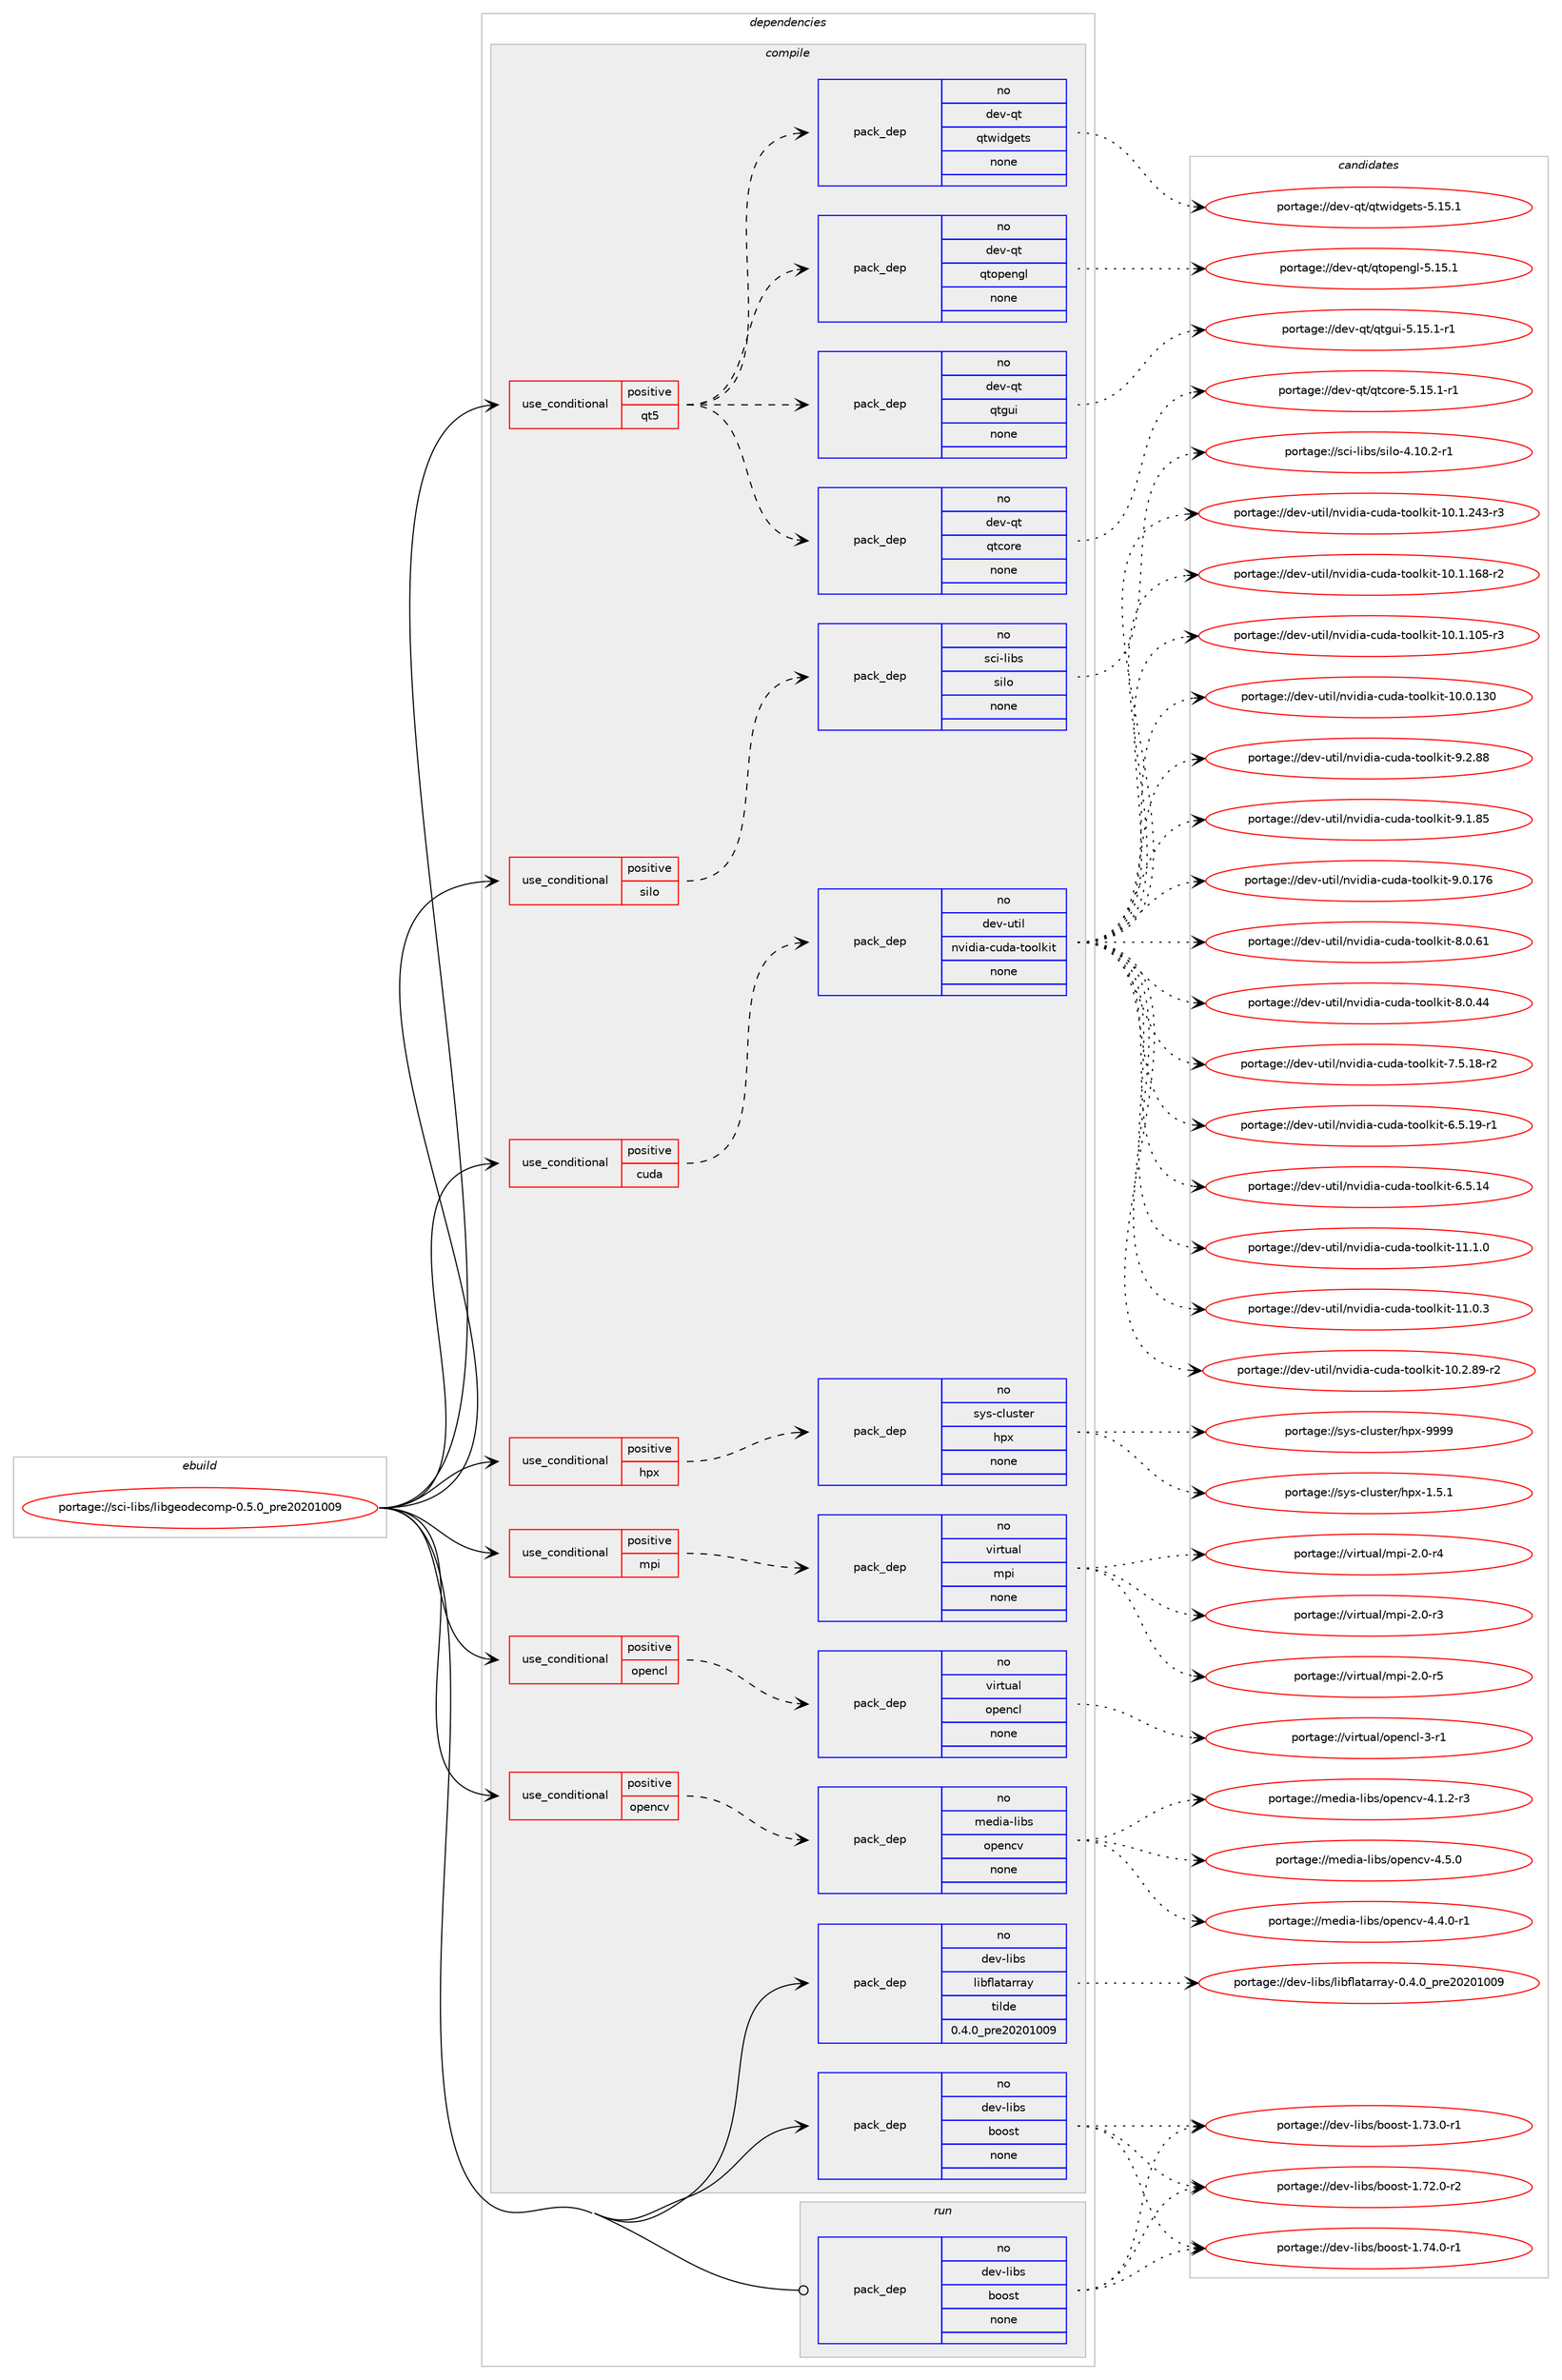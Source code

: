 digraph prolog {

# *************
# Graph options
# *************

newrank=true;
concentrate=true;
compound=true;
graph [rankdir=LR,fontname=Helvetica,fontsize=10,ranksep=1.5];#, ranksep=2.5, nodesep=0.2];
edge  [arrowhead=vee];
node  [fontname=Helvetica,fontsize=10];

# **********
# The ebuild
# **********

subgraph cluster_leftcol {
color=gray;
rank=same;
label=<<i>ebuild</i>>;
id [label="portage://sci-libs/libgeodecomp-0.5.0_pre20201009", color=red, width=4, href="../sci-libs/libgeodecomp-0.5.0_pre20201009.svg"];
}

# ****************
# The dependencies
# ****************

subgraph cluster_midcol {
color=gray;
label=<<i>dependencies</i>>;
subgraph cluster_compile {
fillcolor="#eeeeee";
style=filled;
label=<<i>compile</i>>;
subgraph cond376 {
dependency2677 [label=<<TABLE BORDER="0" CELLBORDER="1" CELLSPACING="0" CELLPADDING="4"><TR><TD ROWSPAN="3" CELLPADDING="10">use_conditional</TD></TR><TR><TD>positive</TD></TR><TR><TD>cuda</TD></TR></TABLE>>, shape=none, color=red];
subgraph pack2267 {
dependency2678 [label=<<TABLE BORDER="0" CELLBORDER="1" CELLSPACING="0" CELLPADDING="4" WIDTH="220"><TR><TD ROWSPAN="6" CELLPADDING="30">pack_dep</TD></TR><TR><TD WIDTH="110">no</TD></TR><TR><TD>dev-util</TD></TR><TR><TD>nvidia-cuda-toolkit</TD></TR><TR><TD>none</TD></TR><TR><TD></TD></TR></TABLE>>, shape=none, color=blue];
}
dependency2677:e -> dependency2678:w [weight=20,style="dashed",arrowhead="vee"];
}
id:e -> dependency2677:w [weight=20,style="solid",arrowhead="vee"];
subgraph cond377 {
dependency2679 [label=<<TABLE BORDER="0" CELLBORDER="1" CELLSPACING="0" CELLPADDING="4"><TR><TD ROWSPAN="3" CELLPADDING="10">use_conditional</TD></TR><TR><TD>positive</TD></TR><TR><TD>hpx</TD></TR></TABLE>>, shape=none, color=red];
subgraph pack2268 {
dependency2680 [label=<<TABLE BORDER="0" CELLBORDER="1" CELLSPACING="0" CELLPADDING="4" WIDTH="220"><TR><TD ROWSPAN="6" CELLPADDING="30">pack_dep</TD></TR><TR><TD WIDTH="110">no</TD></TR><TR><TD>sys-cluster</TD></TR><TR><TD>hpx</TD></TR><TR><TD>none</TD></TR><TR><TD></TD></TR></TABLE>>, shape=none, color=blue];
}
dependency2679:e -> dependency2680:w [weight=20,style="dashed",arrowhead="vee"];
}
id:e -> dependency2679:w [weight=20,style="solid",arrowhead="vee"];
subgraph cond378 {
dependency2681 [label=<<TABLE BORDER="0" CELLBORDER="1" CELLSPACING="0" CELLPADDING="4"><TR><TD ROWSPAN="3" CELLPADDING="10">use_conditional</TD></TR><TR><TD>positive</TD></TR><TR><TD>mpi</TD></TR></TABLE>>, shape=none, color=red];
subgraph pack2269 {
dependency2682 [label=<<TABLE BORDER="0" CELLBORDER="1" CELLSPACING="0" CELLPADDING="4" WIDTH="220"><TR><TD ROWSPAN="6" CELLPADDING="30">pack_dep</TD></TR><TR><TD WIDTH="110">no</TD></TR><TR><TD>virtual</TD></TR><TR><TD>mpi</TD></TR><TR><TD>none</TD></TR><TR><TD></TD></TR></TABLE>>, shape=none, color=blue];
}
dependency2681:e -> dependency2682:w [weight=20,style="dashed",arrowhead="vee"];
}
id:e -> dependency2681:w [weight=20,style="solid",arrowhead="vee"];
subgraph cond379 {
dependency2683 [label=<<TABLE BORDER="0" CELLBORDER="1" CELLSPACING="0" CELLPADDING="4"><TR><TD ROWSPAN="3" CELLPADDING="10">use_conditional</TD></TR><TR><TD>positive</TD></TR><TR><TD>opencl</TD></TR></TABLE>>, shape=none, color=red];
subgraph pack2270 {
dependency2684 [label=<<TABLE BORDER="0" CELLBORDER="1" CELLSPACING="0" CELLPADDING="4" WIDTH="220"><TR><TD ROWSPAN="6" CELLPADDING="30">pack_dep</TD></TR><TR><TD WIDTH="110">no</TD></TR><TR><TD>virtual</TD></TR><TR><TD>opencl</TD></TR><TR><TD>none</TD></TR><TR><TD></TD></TR></TABLE>>, shape=none, color=blue];
}
dependency2683:e -> dependency2684:w [weight=20,style="dashed",arrowhead="vee"];
}
id:e -> dependency2683:w [weight=20,style="solid",arrowhead="vee"];
subgraph cond380 {
dependency2685 [label=<<TABLE BORDER="0" CELLBORDER="1" CELLSPACING="0" CELLPADDING="4"><TR><TD ROWSPAN="3" CELLPADDING="10">use_conditional</TD></TR><TR><TD>positive</TD></TR><TR><TD>opencv</TD></TR></TABLE>>, shape=none, color=red];
subgraph pack2271 {
dependency2686 [label=<<TABLE BORDER="0" CELLBORDER="1" CELLSPACING="0" CELLPADDING="4" WIDTH="220"><TR><TD ROWSPAN="6" CELLPADDING="30">pack_dep</TD></TR><TR><TD WIDTH="110">no</TD></TR><TR><TD>media-libs</TD></TR><TR><TD>opencv</TD></TR><TR><TD>none</TD></TR><TR><TD></TD></TR></TABLE>>, shape=none, color=blue];
}
dependency2685:e -> dependency2686:w [weight=20,style="dashed",arrowhead="vee"];
}
id:e -> dependency2685:w [weight=20,style="solid",arrowhead="vee"];
subgraph cond381 {
dependency2687 [label=<<TABLE BORDER="0" CELLBORDER="1" CELLSPACING="0" CELLPADDING="4"><TR><TD ROWSPAN="3" CELLPADDING="10">use_conditional</TD></TR><TR><TD>positive</TD></TR><TR><TD>qt5</TD></TR></TABLE>>, shape=none, color=red];
subgraph pack2272 {
dependency2688 [label=<<TABLE BORDER="0" CELLBORDER="1" CELLSPACING="0" CELLPADDING="4" WIDTH="220"><TR><TD ROWSPAN="6" CELLPADDING="30">pack_dep</TD></TR><TR><TD WIDTH="110">no</TD></TR><TR><TD>dev-qt</TD></TR><TR><TD>qtcore</TD></TR><TR><TD>none</TD></TR><TR><TD></TD></TR></TABLE>>, shape=none, color=blue];
}
dependency2687:e -> dependency2688:w [weight=20,style="dashed",arrowhead="vee"];
subgraph pack2273 {
dependency2689 [label=<<TABLE BORDER="0" CELLBORDER="1" CELLSPACING="0" CELLPADDING="4" WIDTH="220"><TR><TD ROWSPAN="6" CELLPADDING="30">pack_dep</TD></TR><TR><TD WIDTH="110">no</TD></TR><TR><TD>dev-qt</TD></TR><TR><TD>qtgui</TD></TR><TR><TD>none</TD></TR><TR><TD></TD></TR></TABLE>>, shape=none, color=blue];
}
dependency2687:e -> dependency2689:w [weight=20,style="dashed",arrowhead="vee"];
subgraph pack2274 {
dependency2690 [label=<<TABLE BORDER="0" CELLBORDER="1" CELLSPACING="0" CELLPADDING="4" WIDTH="220"><TR><TD ROWSPAN="6" CELLPADDING="30">pack_dep</TD></TR><TR><TD WIDTH="110">no</TD></TR><TR><TD>dev-qt</TD></TR><TR><TD>qtopengl</TD></TR><TR><TD>none</TD></TR><TR><TD></TD></TR></TABLE>>, shape=none, color=blue];
}
dependency2687:e -> dependency2690:w [weight=20,style="dashed",arrowhead="vee"];
subgraph pack2275 {
dependency2691 [label=<<TABLE BORDER="0" CELLBORDER="1" CELLSPACING="0" CELLPADDING="4" WIDTH="220"><TR><TD ROWSPAN="6" CELLPADDING="30">pack_dep</TD></TR><TR><TD WIDTH="110">no</TD></TR><TR><TD>dev-qt</TD></TR><TR><TD>qtwidgets</TD></TR><TR><TD>none</TD></TR><TR><TD></TD></TR></TABLE>>, shape=none, color=blue];
}
dependency2687:e -> dependency2691:w [weight=20,style="dashed",arrowhead="vee"];
}
id:e -> dependency2687:w [weight=20,style="solid",arrowhead="vee"];
subgraph cond382 {
dependency2692 [label=<<TABLE BORDER="0" CELLBORDER="1" CELLSPACING="0" CELLPADDING="4"><TR><TD ROWSPAN="3" CELLPADDING="10">use_conditional</TD></TR><TR><TD>positive</TD></TR><TR><TD>silo</TD></TR></TABLE>>, shape=none, color=red];
subgraph pack2276 {
dependency2693 [label=<<TABLE BORDER="0" CELLBORDER="1" CELLSPACING="0" CELLPADDING="4" WIDTH="220"><TR><TD ROWSPAN="6" CELLPADDING="30">pack_dep</TD></TR><TR><TD WIDTH="110">no</TD></TR><TR><TD>sci-libs</TD></TR><TR><TD>silo</TD></TR><TR><TD>none</TD></TR><TR><TD></TD></TR></TABLE>>, shape=none, color=blue];
}
dependency2692:e -> dependency2693:w [weight=20,style="dashed",arrowhead="vee"];
}
id:e -> dependency2692:w [weight=20,style="solid",arrowhead="vee"];
subgraph pack2277 {
dependency2694 [label=<<TABLE BORDER="0" CELLBORDER="1" CELLSPACING="0" CELLPADDING="4" WIDTH="220"><TR><TD ROWSPAN="6" CELLPADDING="30">pack_dep</TD></TR><TR><TD WIDTH="110">no</TD></TR><TR><TD>dev-libs</TD></TR><TR><TD>boost</TD></TR><TR><TD>none</TD></TR><TR><TD></TD></TR></TABLE>>, shape=none, color=blue];
}
id:e -> dependency2694:w [weight=20,style="solid",arrowhead="vee"];
subgraph pack2278 {
dependency2695 [label=<<TABLE BORDER="0" CELLBORDER="1" CELLSPACING="0" CELLPADDING="4" WIDTH="220"><TR><TD ROWSPAN="6" CELLPADDING="30">pack_dep</TD></TR><TR><TD WIDTH="110">no</TD></TR><TR><TD>dev-libs</TD></TR><TR><TD>libflatarray</TD></TR><TR><TD>tilde</TD></TR><TR><TD>0.4.0_pre20201009</TD></TR></TABLE>>, shape=none, color=blue];
}
id:e -> dependency2695:w [weight=20,style="solid",arrowhead="vee"];
}
subgraph cluster_compileandrun {
fillcolor="#eeeeee";
style=filled;
label=<<i>compile and run</i>>;
}
subgraph cluster_run {
fillcolor="#eeeeee";
style=filled;
label=<<i>run</i>>;
subgraph pack2279 {
dependency2696 [label=<<TABLE BORDER="0" CELLBORDER="1" CELLSPACING="0" CELLPADDING="4" WIDTH="220"><TR><TD ROWSPAN="6" CELLPADDING="30">pack_dep</TD></TR><TR><TD WIDTH="110">no</TD></TR><TR><TD>dev-libs</TD></TR><TR><TD>boost</TD></TR><TR><TD>none</TD></TR><TR><TD></TD></TR></TABLE>>, shape=none, color=blue];
}
id:e -> dependency2696:w [weight=20,style="solid",arrowhead="odot"];
}
}

# **************
# The candidates
# **************

subgraph cluster_choices {
rank=same;
color=gray;
label=<<i>candidates</i>>;

subgraph choice2267 {
color=black;
nodesep=1;
choice1001011184511711610510847110118105100105974599117100974511611111110810710511645574650465656 [label="portage://dev-util/nvidia-cuda-toolkit-9.2.88", color=red, width=4,href="../dev-util/nvidia-cuda-toolkit-9.2.88.svg"];
choice1001011184511711610510847110118105100105974599117100974511611111110810710511645574649465653 [label="portage://dev-util/nvidia-cuda-toolkit-9.1.85", color=red, width=4,href="../dev-util/nvidia-cuda-toolkit-9.1.85.svg"];
choice100101118451171161051084711011810510010597459911710097451161111111081071051164557464846495554 [label="portage://dev-util/nvidia-cuda-toolkit-9.0.176", color=red, width=4,href="../dev-util/nvidia-cuda-toolkit-9.0.176.svg"];
choice1001011184511711610510847110118105100105974599117100974511611111110810710511645564648465449 [label="portage://dev-util/nvidia-cuda-toolkit-8.0.61", color=red, width=4,href="../dev-util/nvidia-cuda-toolkit-8.0.61.svg"];
choice1001011184511711610510847110118105100105974599117100974511611111110810710511645564648465252 [label="portage://dev-util/nvidia-cuda-toolkit-8.0.44", color=red, width=4,href="../dev-util/nvidia-cuda-toolkit-8.0.44.svg"];
choice10010111845117116105108471101181051001059745991171009745116111111108107105116455546534649564511450 [label="portage://dev-util/nvidia-cuda-toolkit-7.5.18-r2", color=red, width=4,href="../dev-util/nvidia-cuda-toolkit-7.5.18-r2.svg"];
choice10010111845117116105108471101181051001059745991171009745116111111108107105116455446534649574511449 [label="portage://dev-util/nvidia-cuda-toolkit-6.5.19-r1", color=red, width=4,href="../dev-util/nvidia-cuda-toolkit-6.5.19-r1.svg"];
choice1001011184511711610510847110118105100105974599117100974511611111110810710511645544653464952 [label="portage://dev-util/nvidia-cuda-toolkit-6.5.14", color=red, width=4,href="../dev-util/nvidia-cuda-toolkit-6.5.14.svg"];
choice1001011184511711610510847110118105100105974599117100974511611111110810710511645494946494648 [label="portage://dev-util/nvidia-cuda-toolkit-11.1.0", color=red, width=4,href="../dev-util/nvidia-cuda-toolkit-11.1.0.svg"];
choice1001011184511711610510847110118105100105974599117100974511611111110810710511645494946484651 [label="portage://dev-util/nvidia-cuda-toolkit-11.0.3", color=red, width=4,href="../dev-util/nvidia-cuda-toolkit-11.0.3.svg"];
choice1001011184511711610510847110118105100105974599117100974511611111110810710511645494846504656574511450 [label="portage://dev-util/nvidia-cuda-toolkit-10.2.89-r2", color=red, width=4,href="../dev-util/nvidia-cuda-toolkit-10.2.89-r2.svg"];
choice100101118451171161051084711011810510010597459911710097451161111111081071051164549484649465052514511451 [label="portage://dev-util/nvidia-cuda-toolkit-10.1.243-r3", color=red, width=4,href="../dev-util/nvidia-cuda-toolkit-10.1.243-r3.svg"];
choice100101118451171161051084711011810510010597459911710097451161111111081071051164549484649464954564511450 [label="portage://dev-util/nvidia-cuda-toolkit-10.1.168-r2", color=red, width=4,href="../dev-util/nvidia-cuda-toolkit-10.1.168-r2.svg"];
choice100101118451171161051084711011810510010597459911710097451161111111081071051164549484649464948534511451 [label="portage://dev-util/nvidia-cuda-toolkit-10.1.105-r3", color=red, width=4,href="../dev-util/nvidia-cuda-toolkit-10.1.105-r3.svg"];
choice10010111845117116105108471101181051001059745991171009745116111111108107105116454948464846495148 [label="portage://dev-util/nvidia-cuda-toolkit-10.0.130", color=red, width=4,href="../dev-util/nvidia-cuda-toolkit-10.0.130.svg"];
dependency2678:e -> choice1001011184511711610510847110118105100105974599117100974511611111110810710511645574650465656:w [style=dotted,weight="100"];
dependency2678:e -> choice1001011184511711610510847110118105100105974599117100974511611111110810710511645574649465653:w [style=dotted,weight="100"];
dependency2678:e -> choice100101118451171161051084711011810510010597459911710097451161111111081071051164557464846495554:w [style=dotted,weight="100"];
dependency2678:e -> choice1001011184511711610510847110118105100105974599117100974511611111110810710511645564648465449:w [style=dotted,weight="100"];
dependency2678:e -> choice1001011184511711610510847110118105100105974599117100974511611111110810710511645564648465252:w [style=dotted,weight="100"];
dependency2678:e -> choice10010111845117116105108471101181051001059745991171009745116111111108107105116455546534649564511450:w [style=dotted,weight="100"];
dependency2678:e -> choice10010111845117116105108471101181051001059745991171009745116111111108107105116455446534649574511449:w [style=dotted,weight="100"];
dependency2678:e -> choice1001011184511711610510847110118105100105974599117100974511611111110810710511645544653464952:w [style=dotted,weight="100"];
dependency2678:e -> choice1001011184511711610510847110118105100105974599117100974511611111110810710511645494946494648:w [style=dotted,weight="100"];
dependency2678:e -> choice1001011184511711610510847110118105100105974599117100974511611111110810710511645494946484651:w [style=dotted,weight="100"];
dependency2678:e -> choice1001011184511711610510847110118105100105974599117100974511611111110810710511645494846504656574511450:w [style=dotted,weight="100"];
dependency2678:e -> choice100101118451171161051084711011810510010597459911710097451161111111081071051164549484649465052514511451:w [style=dotted,weight="100"];
dependency2678:e -> choice100101118451171161051084711011810510010597459911710097451161111111081071051164549484649464954564511450:w [style=dotted,weight="100"];
dependency2678:e -> choice100101118451171161051084711011810510010597459911710097451161111111081071051164549484649464948534511451:w [style=dotted,weight="100"];
dependency2678:e -> choice10010111845117116105108471101181051001059745991171009745116111111108107105116454948464846495148:w [style=dotted,weight="100"];
}
subgraph choice2268 {
color=black;
nodesep=1;
choice1151211154599108117115116101114471041121204557575757 [label="portage://sys-cluster/hpx-9999", color=red, width=4,href="../sys-cluster/hpx-9999.svg"];
choice115121115459910811711511610111447104112120454946534649 [label="portage://sys-cluster/hpx-1.5.1", color=red, width=4,href="../sys-cluster/hpx-1.5.1.svg"];
dependency2680:e -> choice1151211154599108117115116101114471041121204557575757:w [style=dotted,weight="100"];
dependency2680:e -> choice115121115459910811711511610111447104112120454946534649:w [style=dotted,weight="100"];
}
subgraph choice2269 {
color=black;
nodesep=1;
choice1181051141161179710847109112105455046484511453 [label="portage://virtual/mpi-2.0-r5", color=red, width=4,href="../virtual/mpi-2.0-r5.svg"];
choice1181051141161179710847109112105455046484511452 [label="portage://virtual/mpi-2.0-r4", color=red, width=4,href="../virtual/mpi-2.0-r4.svg"];
choice1181051141161179710847109112105455046484511451 [label="portage://virtual/mpi-2.0-r3", color=red, width=4,href="../virtual/mpi-2.0-r3.svg"];
dependency2682:e -> choice1181051141161179710847109112105455046484511453:w [style=dotted,weight="100"];
dependency2682:e -> choice1181051141161179710847109112105455046484511452:w [style=dotted,weight="100"];
dependency2682:e -> choice1181051141161179710847109112105455046484511451:w [style=dotted,weight="100"];
}
subgraph choice2270 {
color=black;
nodesep=1;
choice11810511411611797108471111121011109910845514511449 [label="portage://virtual/opencl-3-r1", color=red, width=4,href="../virtual/opencl-3-r1.svg"];
dependency2684:e -> choice11810511411611797108471111121011109910845514511449:w [style=dotted,weight="100"];
}
subgraph choice2271 {
color=black;
nodesep=1;
choice1091011001059745108105981154711111210111099118455246534648 [label="portage://media-libs/opencv-4.5.0", color=red, width=4,href="../media-libs/opencv-4.5.0.svg"];
choice10910110010597451081059811547111112101110991184552465246484511449 [label="portage://media-libs/opencv-4.4.0-r1", color=red, width=4,href="../media-libs/opencv-4.4.0-r1.svg"];
choice10910110010597451081059811547111112101110991184552464946504511451 [label="portage://media-libs/opencv-4.1.2-r3", color=red, width=4,href="../media-libs/opencv-4.1.2-r3.svg"];
dependency2686:e -> choice1091011001059745108105981154711111210111099118455246534648:w [style=dotted,weight="100"];
dependency2686:e -> choice10910110010597451081059811547111112101110991184552465246484511449:w [style=dotted,weight="100"];
dependency2686:e -> choice10910110010597451081059811547111112101110991184552464946504511451:w [style=dotted,weight="100"];
}
subgraph choice2272 {
color=black;
nodesep=1;
choice100101118451131164711311699111114101455346495346494511449 [label="portage://dev-qt/qtcore-5.15.1-r1", color=red, width=4,href="../dev-qt/qtcore-5.15.1-r1.svg"];
dependency2688:e -> choice100101118451131164711311699111114101455346495346494511449:w [style=dotted,weight="100"];
}
subgraph choice2273 {
color=black;
nodesep=1;
choice1001011184511311647113116103117105455346495346494511449 [label="portage://dev-qt/qtgui-5.15.1-r1", color=red, width=4,href="../dev-qt/qtgui-5.15.1-r1.svg"];
dependency2689:e -> choice1001011184511311647113116103117105455346495346494511449:w [style=dotted,weight="100"];
}
subgraph choice2274 {
color=black;
nodesep=1;
choice100101118451131164711311611111210111010310845534649534649 [label="portage://dev-qt/qtopengl-5.15.1", color=red, width=4,href="../dev-qt/qtopengl-5.15.1.svg"];
dependency2690:e -> choice100101118451131164711311611111210111010310845534649534649:w [style=dotted,weight="100"];
}
subgraph choice2275 {
color=black;
nodesep=1;
choice100101118451131164711311611910510010310111611545534649534649 [label="portage://dev-qt/qtwidgets-5.15.1", color=red, width=4,href="../dev-qt/qtwidgets-5.15.1.svg"];
dependency2691:e -> choice100101118451131164711311611910510010310111611545534649534649:w [style=dotted,weight="100"];
}
subgraph choice2276 {
color=black;
nodesep=1;
choice11599105451081059811547115105108111455246494846504511449 [label="portage://sci-libs/silo-4.10.2-r1", color=red, width=4,href="../sci-libs/silo-4.10.2-r1.svg"];
dependency2693:e -> choice11599105451081059811547115105108111455246494846504511449:w [style=dotted,weight="100"];
}
subgraph choice2277 {
color=black;
nodesep=1;
choice10010111845108105981154798111111115116454946555246484511449 [label="portage://dev-libs/boost-1.74.0-r1", color=red, width=4,href="../dev-libs/boost-1.74.0-r1.svg"];
choice10010111845108105981154798111111115116454946555146484511449 [label="portage://dev-libs/boost-1.73.0-r1", color=red, width=4,href="../dev-libs/boost-1.73.0-r1.svg"];
choice10010111845108105981154798111111115116454946555046484511450 [label="portage://dev-libs/boost-1.72.0-r2", color=red, width=4,href="../dev-libs/boost-1.72.0-r2.svg"];
dependency2694:e -> choice10010111845108105981154798111111115116454946555246484511449:w [style=dotted,weight="100"];
dependency2694:e -> choice10010111845108105981154798111111115116454946555146484511449:w [style=dotted,weight="100"];
dependency2694:e -> choice10010111845108105981154798111111115116454946555046484511450:w [style=dotted,weight="100"];
}
subgraph choice2278 {
color=black;
nodesep=1;
choice10010111845108105981154710810598102108971169711411497121454846524648951121141015048504849484857 [label="portage://dev-libs/libflatarray-0.4.0_pre20201009", color=red, width=4,href="../dev-libs/libflatarray-0.4.0_pre20201009.svg"];
dependency2695:e -> choice10010111845108105981154710810598102108971169711411497121454846524648951121141015048504849484857:w [style=dotted,weight="100"];
}
subgraph choice2279 {
color=black;
nodesep=1;
choice10010111845108105981154798111111115116454946555246484511449 [label="portage://dev-libs/boost-1.74.0-r1", color=red, width=4,href="../dev-libs/boost-1.74.0-r1.svg"];
choice10010111845108105981154798111111115116454946555146484511449 [label="portage://dev-libs/boost-1.73.0-r1", color=red, width=4,href="../dev-libs/boost-1.73.0-r1.svg"];
choice10010111845108105981154798111111115116454946555046484511450 [label="portage://dev-libs/boost-1.72.0-r2", color=red, width=4,href="../dev-libs/boost-1.72.0-r2.svg"];
dependency2696:e -> choice10010111845108105981154798111111115116454946555246484511449:w [style=dotted,weight="100"];
dependency2696:e -> choice10010111845108105981154798111111115116454946555146484511449:w [style=dotted,weight="100"];
dependency2696:e -> choice10010111845108105981154798111111115116454946555046484511450:w [style=dotted,weight="100"];
}
}

}
